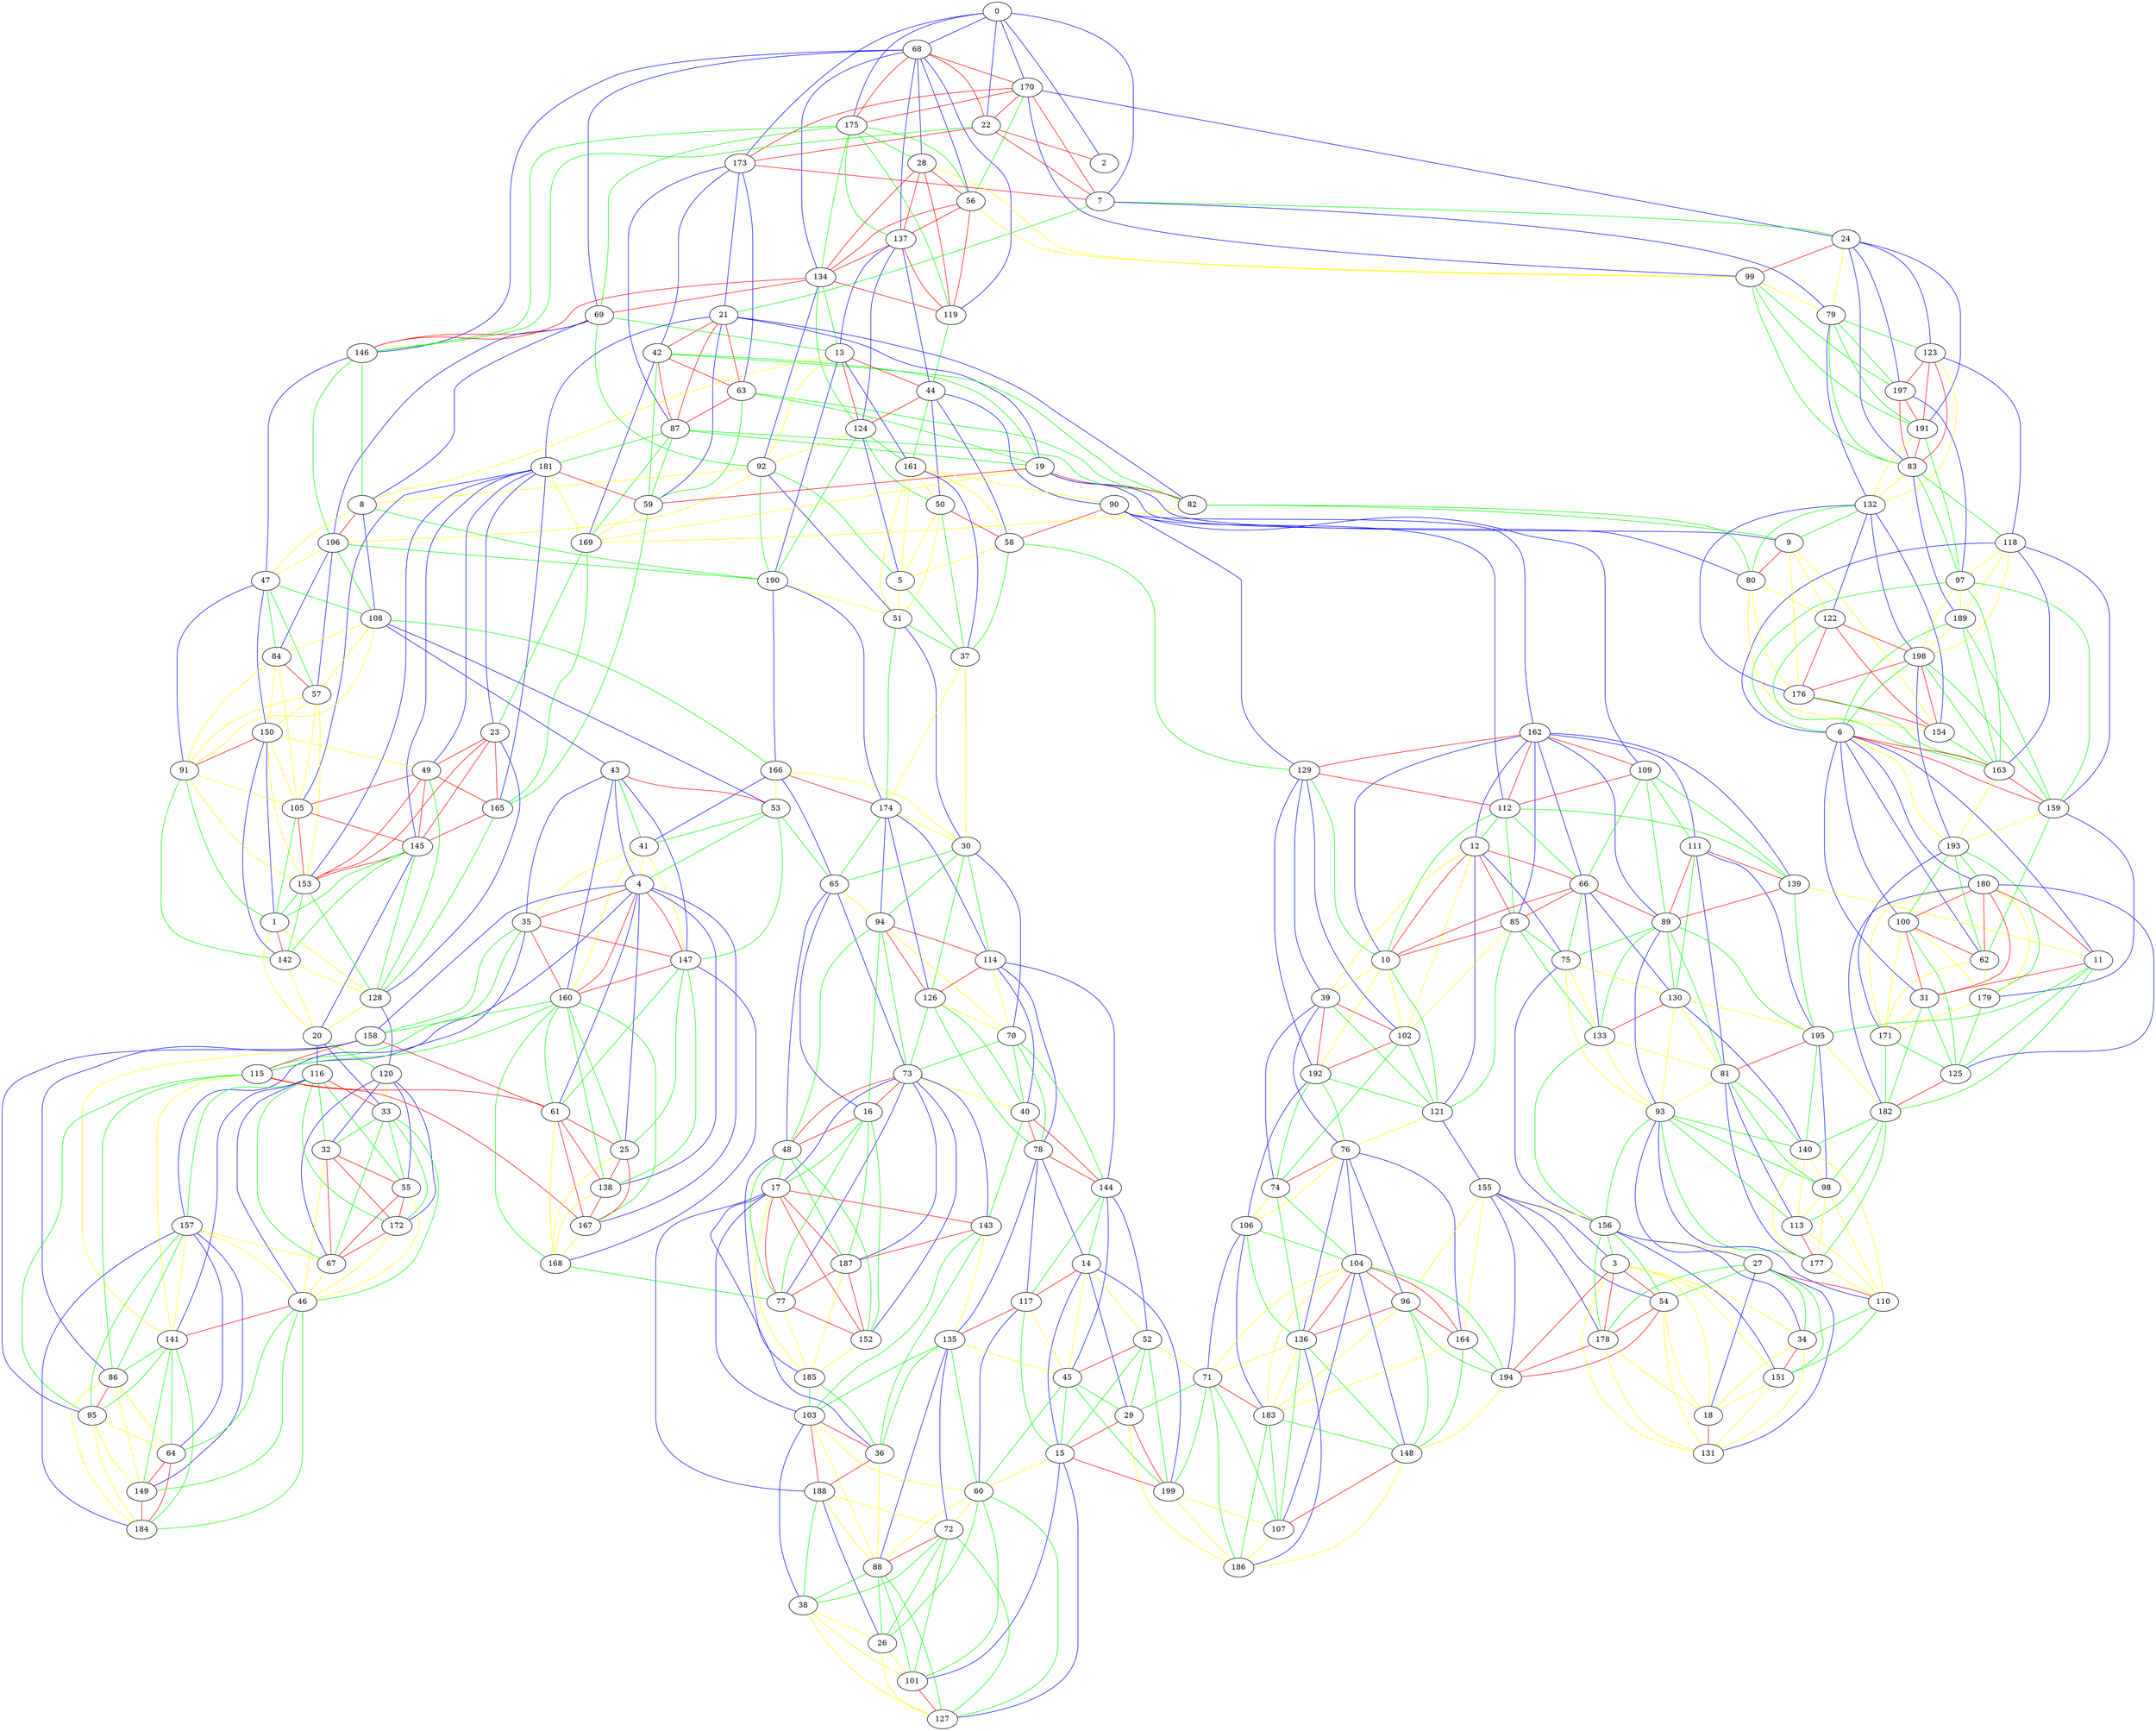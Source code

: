 digraph G200 {
"0" -> "68" [ color="blue", dir=none ]
"0" -> "2" [ color="blue", dir=none ]
"0" -> "170" [ color="blue", dir=none ]
"0" -> "22" [ color="blue", dir=none ]
"0" -> "175" [ color="blue", dir=none ]
"0" -> "173" [ color="blue", dir=none ]
"0" -> "7" [ color="blue", dir=none ]
"68" -> "22" [ color="red", dir=none ]
"68" -> "28" [ color="blue", dir=none ]
"68" -> "56" [ color="blue", dir=none ]
"68" -> "175" [ color="red", dir=none ]
"68" -> "137" [ color="blue", dir=none ]
"68" -> "134" [ color="blue", dir=none ]
"68" -> "170" [ color="red", dir=none ]
"68" -> "119" [ color="blue", dir=none ]
"68" -> "69" [ color="blue", dir=none ]
"68" -> "146" [ color="blue", dir=none ]
"170" -> "7" [ color="red", dir=none ]
"170" -> "22" [ color="red", dir=none ]
"170" -> "24" [ color="blue", dir=none ]
"170" -> "56" [ color="green", dir=none ]
"170" -> "99" [ color="blue", dir=none ]
"170" -> "175" [ color="red", dir=none ]
"170" -> "173" [ color="red", dir=none ]
"22" -> "2" [ color="red", dir=none ]
"22" -> "7" [ color="red", dir=none ]
"22" -> "173" [ color="red", dir=none ]
"22" -> "146" [ color="green", dir=none ]
"175" -> "28" [ color="green", dir=none ]
"175" -> "56" [ color="green", dir=none ]
"175" -> "69" [ color="green", dir=none ]
"175" -> "119" [ color="green", dir=none ]
"175" -> "134" [ color="green", dir=none ]
"175" -> "137" [ color="green", dir=none ]
"175" -> "146" [ color="green", dir=none ]
"173" -> "7" [ color="red", dir=none ]
"173" -> "21" [ color="blue", dir=none ]
"173" -> "42" [ color="blue", dir=none ]
"173" -> "63" [ color="blue", dir=none ]
"173" -> "87" [ color="blue", dir=none ]
"7" -> "24" [ color="green", dir=none ]
"7" -> "21" [ color="green", dir=none ]
"7" -> "79" [ color="blue", dir=none ]
"28" -> "119" [ color="red", dir=none ]
"28" -> "56" [ color="red", dir=none ]
"28" -> "99" [ color="yellow", dir=none ]
"28" -> "137" [ color="red", dir=none ]
"28" -> "134" [ color="red", dir=none ]
"56" -> "137" [ color="red", dir=none ]
"56" -> "119" [ color="red", dir=none ]
"56" -> "134" [ color="red", dir=none ]
"56" -> "99" [ color="yellow", dir=none ]
"137" -> "13" [ color="blue", dir=none ]
"137" -> "44" [ color="blue", dir=none ]
"137" -> "119" [ color="red", dir=none ]
"137" -> "124" [ color="blue", dir=none ]
"137" -> "134" [ color="red", dir=none ]
"134" -> "13" [ color="green", dir=none ]
"134" -> "69" [ color="red", dir=none ]
"134" -> "92" [ color="blue", dir=none ]
"134" -> "119" [ color="red", dir=none ]
"134" -> "124" [ color="green", dir=none ]
"134" -> "146" [ color="red", dir=none ]
"119" -> "44" [ color="green", dir=none ]
"69" -> "8" [ color="blue", dir=none ]
"69" -> "13" [ color="green", dir=none ]
"69" -> "196" [ color="blue", dir=none ]
"69" -> "146" [ color="red", dir=none ]
"69" -> "92" [ color="green", dir=none ]
"146" -> "8" [ color="green", dir=none ]
"146" -> "47" [ color="blue", dir=none ]
"146" -> "196" [ color="green", dir=none ]
"24" -> "99" [ color="red", dir=none ]
"24" -> "123" [ color="blue", dir=none ]
"24" -> "197" [ color="blue", dir=none ]
"24" -> "191" [ color="blue", dir=none ]
"24" -> "79" [ color="yellow", dir=none ]
"24" -> "83" [ color="blue", dir=none ]
"99" -> "79" [ color="yellow", dir=none ]
"99" -> "83" [ color="green", dir=none ]
"99" -> "197" [ color="green", dir=none ]
"99" -> "191" [ color="green", dir=none ]
"21" -> "19" [ color="blue", dir=none ]
"21" -> "181" [ color="blue", dir=none ]
"21" -> "59" [ color="blue", dir=none ]
"21" -> "87" [ color="red", dir=none ]
"21" -> "42" [ color="red", dir=none ]
"21" -> "63" [ color="red", dir=none ]
"21" -> "82" [ color="blue", dir=none ]
"42" -> "19" [ color="green", dir=none ]
"42" -> "87" [ color="red", dir=none ]
"42" -> "63" [ color="red", dir=none ]
"42" -> "169" [ color="blue", dir=none ]
"42" -> "59" [ color="green", dir=none ]
"42" -> "82" [ color="green", dir=none ]
"63" -> "19" [ color="green", dir=none ]
"63" -> "59" [ color="green", dir=none ]
"63" -> "82" [ color="green", dir=none ]
"63" -> "87" [ color="red", dir=none ]
"87" -> "19" [ color="green", dir=none ]
"87" -> "59" [ color="green", dir=none ]
"87" -> "82" [ color="green", dir=none ]
"87" -> "169" [ color="green", dir=none ]
"87" -> "181" [ color="green", dir=none ]
"79" -> "191" [ color="green", dir=none ]
"79" -> "197" [ color="green", dir=none ]
"79" -> "123" [ color="green", dir=none ]
"79" -> "83" [ color="green", dir=none ]
"79" -> "132" [ color="blue", dir=none ]
"13" -> "8" [ color="yellow", dir=none ]
"13" -> "161" [ color="blue", dir=none ]
"13" -> "92" [ color="yellow", dir=none ]
"13" -> "44" [ color="red", dir=none ]
"13" -> "124" [ color="red", dir=none ]
"13" -> "190" [ color="blue", dir=none ]
"44" -> "50" [ color="blue", dir=none ]
"44" -> "90" [ color="blue", dir=none ]
"44" -> "161" [ color="green", dir=none ]
"44" -> "124" [ color="red", dir=none ]
"44" -> "58" [ color="blue", dir=none ]
"124" -> "5" [ color="blue", dir=none ]
"124" -> "50" [ color="green", dir=none ]
"124" -> "92" [ color="yellow", dir=none ]
"124" -> "161" [ color="green", dir=none ]
"124" -> "190" [ color="green", dir=none ]
"92" -> "5" [ color="green", dir=none ]
"92" -> "8" [ color="yellow", dir=none ]
"92" -> "51" [ color="blue", dir=none ]
"92" -> "196" [ color="yellow", dir=none ]
"92" -> "190" [ color="green", dir=none ]
"8" -> "47" [ color="yellow", dir=none ]
"8" -> "190" [ color="green", dir=none ]
"8" -> "196" [ color="red", dir=none ]
"8" -> "108" [ color="blue", dir=none ]
"196" -> "47" [ color="yellow", dir=none ]
"196" -> "84" [ color="blue", dir=none ]
"196" -> "108" [ color="green", dir=none ]
"196" -> "190" [ color="green", dir=none ]
"196" -> "57" [ color="blue", dir=none ]
"47" -> "150" [ color="blue", dir=none ]
"47" -> "108" [ color="green", dir=none ]
"47" -> "91" [ color="blue", dir=none ]
"47" -> "57" [ color="green", dir=none ]
"47" -> "84" [ color="green", dir=none ]
"123" -> "83" [ color="red", dir=none ]
"123" -> "197" [ color="red", dir=none ]
"123" -> "191" [ color="red", dir=none ]
"123" -> "132" [ color="yellow", dir=none ]
"123" -> "118" [ color="blue", dir=none ]
"197" -> "83" [ color="red", dir=none ]
"197" -> "191" [ color="red", dir=none ]
"197" -> "97" [ color="blue", dir=none ]
"191" -> "83" [ color="red", dir=none ]
"191" -> "132" [ color="yellow", dir=none ]
"191" -> "97" [ color="green", dir=none ]
"83" -> "97" [ color="green", dir=none ]
"83" -> "118" [ color="green", dir=none ]
"83" -> "132" [ color="yellow", dir=none ]
"83" -> "189" [ color="blue", dir=none ]
"19" -> "9" [ color="blue", dir=none ]
"19" -> "82" [ color="red", dir=none ]
"19" -> "169" [ color="yellow", dir=none ]
"19" -> "59" [ color="red", dir=none ]
"19" -> "80" [ color="blue", dir=none ]
"181" -> "23" [ color="blue", dir=none ]
"181" -> "49" [ color="blue", dir=none ]
"181" -> "59" [ color="red", dir=none ]
"181" -> "105" [ color="blue", dir=none ]
"181" -> "165" [ color="blue", dir=none ]
"181" -> "169" [ color="yellow", dir=none ]
"181" -> "145" [ color="blue", dir=none ]
"181" -> "153" [ color="blue", dir=none ]
"59" -> "165" [ color="green", dir=none ]
"59" -> "169" [ color="yellow", dir=none ]
"82" -> "9" [ color="green", dir=none ]
"82" -> "80" [ color="green", dir=none ]
"82" -> "169" [ color="yellow", dir=none ]
"169" -> "23" [ color="green", dir=none ]
"169" -> "165" [ color="green", dir=none ]
"132" -> "9" [ color="green", dir=none ]
"132" -> "80" [ color="green", dir=none ]
"132" -> "122" [ color="blue", dir=none ]
"132" -> "198" [ color="blue", dir=none ]
"132" -> "176" [ color="blue", dir=none ]
"132" -> "154" [ color="blue", dir=none ]
"161" -> "5" [ color="yellow", dir=none ]
"161" -> "37" [ color="blue", dir=none ]
"161" -> "50" [ color="yellow", dir=none ]
"161" -> "51" [ color="yellow", dir=none ]
"161" -> "58" [ color="yellow", dir=none ]
"161" -> "90" [ color="yellow", dir=none ]
"190" -> "51" [ color="yellow", dir=none ]
"190" -> "166" [ color="blue", dir=none ]
"190" -> "174" [ color="blue", dir=none ]
"50" -> "5" [ color="yellow", dir=none ]
"50" -> "37" [ color="green", dir=none ]
"50" -> "51" [ color="yellow", dir=none ]
"50" -> "58" [ color="red", dir=none ]
"90" -> "58" [ color="red", dir=none ]
"90" -> "162" [ color="blue", dir=none ]
"90" -> "129" [ color="blue", dir=none ]
"90" -> "109" [ color="blue", dir=none ]
"90" -> "112" [ color="blue", dir=none ]
"58" -> "5" [ color="yellow", dir=none ]
"58" -> "37" [ color="green", dir=none ]
"58" -> "129" [ color="green", dir=none ]
"5" -> "37" [ color="green", dir=none ]
"5" -> "51" [ color="yellow", dir=none ]
"51" -> "30" [ color="blue", dir=none ]
"51" -> "37" [ color="green", dir=none ]
"51" -> "174" [ color="green", dir=none ]
"108" -> "43" [ color="blue", dir=none ]
"108" -> "53" [ color="blue", dir=none ]
"108" -> "84" [ color="yellow", dir=none ]
"108" -> "91" [ color="yellow", dir=none ]
"108" -> "57" [ color="yellow", dir=none ]
"108" -> "166" [ color="green", dir=none ]
"84" -> "57" [ color="red", dir=none ]
"84" -> "150" [ color="yellow", dir=none ]
"84" -> "91" [ color="yellow", dir=none ]
"84" -> "105" [ color="yellow", dir=none ]
"57" -> "105" [ color="yellow", dir=none ]
"57" -> "153" [ color="yellow", dir=none ]
"57" -> "91" [ color="yellow", dir=none ]
"57" -> "150" [ color="yellow", dir=none ]
"150" -> "1" [ color="blue", dir=none ]
"150" -> "49" [ color="yellow", dir=none ]
"150" -> "91" [ color="red", dir=none ]
"150" -> "105" [ color="yellow", dir=none ]
"150" -> "142" [ color="blue", dir=none ]
"150" -> "153" [ color="yellow", dir=none ]
"91" -> "1" [ color="green", dir=none ]
"91" -> "153" [ color="yellow", dir=none ]
"91" -> "142" [ color="green", dir=none ]
"91" -> "105" [ color="yellow", dir=none ]
"118" -> "6" [ color="blue", dir=none ]
"118" -> "97" [ color="yellow", dir=none ]
"118" -> "189" [ color="yellow", dir=none ]
"118" -> "198" [ color="yellow", dir=none ]
"118" -> "163" [ color="blue", dir=none ]
"118" -> "159" [ color="blue", dir=none ]
"97" -> "6" [ color="green", dir=none ]
"97" -> "198" [ color="yellow", dir=none ]
"97" -> "159" [ color="green", dir=none ]
"97" -> "189" [ color="yellow", dir=none ]
"97" -> "163" [ color="green", dir=none ]
"189" -> "6" [ color="green", dir=none ]
"189" -> "159" [ color="green", dir=none ]
"189" -> "163" [ color="green", dir=none ]
"189" -> "198" [ color="yellow", dir=none ]
"9" -> "80" [ color="red", dir=none ]
"9" -> "122" [ color="yellow", dir=none ]
"9" -> "176" [ color="yellow", dir=none ]
"9" -> "154" [ color="yellow", dir=none ]
"80" -> "154" [ color="yellow", dir=none ]
"80" -> "122" [ color="yellow", dir=none ]
"80" -> "176" [ color="yellow", dir=none ]
"23" -> "49" [ color="red", dir=none ]
"23" -> "128" [ color="blue", dir=none ]
"23" -> "165" [ color="red", dir=none ]
"23" -> "153" [ color="red", dir=none ]
"23" -> "145" [ color="red", dir=none ]
"49" -> "145" [ color="red", dir=none ]
"49" -> "128" [ color="green", dir=none ]
"49" -> "165" [ color="red", dir=none ]
"49" -> "105" [ color="red", dir=none ]
"49" -> "153" [ color="red", dir=none ]
"105" -> "1" [ color="green", dir=none ]
"105" -> "145" [ color="red", dir=none ]
"105" -> "153" [ color="red", dir=none ]
"165" -> "145" [ color="red", dir=none ]
"165" -> "128" [ color="green", dir=none ]
"145" -> "1" [ color="green", dir=none ]
"145" -> "20" [ color="blue", dir=none ]
"145" -> "128" [ color="green", dir=none ]
"145" -> "142" [ color="green", dir=none ]
"145" -> "153" [ color="red", dir=none ]
"153" -> "1" [ color="green", dir=none ]
"153" -> "128" [ color="green", dir=none ]
"153" -> "142" [ color="green", dir=none ]
"122" -> "198" [ color="red", dir=none ]
"122" -> "154" [ color="red", dir=none ]
"122" -> "163" [ color="green", dir=none ]
"122" -> "176" [ color="red", dir=none ]
"198" -> "154" [ color="red", dir=none ]
"198" -> "159" [ color="green", dir=none ]
"198" -> "163" [ color="green", dir=none ]
"198" -> "176" [ color="red", dir=none ]
"198" -> "193" [ color="blue", dir=none ]
"198" -> "6" [ color="green", dir=none ]
"176" -> "154" [ color="red", dir=none ]
"176" -> "163" [ color="green", dir=none ]
"154" -> "163" [ color="green", dir=none ]
"37" -> "30" [ color="yellow", dir=none ]
"37" -> "174" [ color="yellow", dir=none ]
"166" -> "41" [ color="blue", dir=none ]
"166" -> "53" [ color="yellow", dir=none ]
"166" -> "65" [ color="blue", dir=none ]
"166" -> "30" [ color="yellow", dir=none ]
"166" -> "174" [ color="red", dir=none ]
"174" -> "30" [ color="yellow", dir=none ]
"174" -> "65" [ color="green", dir=none ]
"174" -> "94" [ color="blue", dir=none ]
"174" -> "114" [ color="blue", dir=none ]
"174" -> "126" [ color="blue", dir=none ]
"162" -> "12" [ color="blue", dir=none ]
"162" -> "66" [ color="blue", dir=none ]
"162" -> "85" [ color="blue", dir=none ]
"162" -> "109" [ color="red", dir=none ]
"162" -> "111" [ color="blue", dir=none ]
"162" -> "112" [ color="red", dir=none ]
"162" -> "129" [ color="red", dir=none ]
"162" -> "139" [ color="blue", dir=none ]
"162" -> "10" [ color="blue", dir=none ]
"162" -> "89" [ color="blue", dir=none ]
"129" -> "39" [ color="blue", dir=none ]
"129" -> "102" [ color="blue", dir=none ]
"129" -> "112" [ color="red", dir=none ]
"129" -> "192" [ color="blue", dir=none ]
"129" -> "10" [ color="green", dir=none ]
"109" -> "66" [ color="green", dir=none ]
"109" -> "111" [ color="green", dir=none ]
"109" -> "89" [ color="green", dir=none ]
"109" -> "112" [ color="red", dir=none ]
"109" -> "139" [ color="green", dir=none ]
"112" -> "10" [ color="green", dir=none ]
"112" -> "66" [ color="green", dir=none ]
"112" -> "85" [ color="green", dir=none ]
"112" -> "12" [ color="green", dir=none ]
"112" -> "139" [ color="green", dir=none ]
"30" -> "70" [ color="blue", dir=none ]
"30" -> "94" [ color="green", dir=none ]
"30" -> "114" [ color="green", dir=none ]
"30" -> "65" [ color="green", dir=none ]
"30" -> "126" [ color="green", dir=none ]
"43" -> "4" [ color="blue", dir=none ]
"43" -> "35" [ color="blue", dir=none ]
"43" -> "41" [ color="green", dir=none ]
"43" -> "147" [ color="blue", dir=none ]
"43" -> "53" [ color="red", dir=none ]
"43" -> "160" [ color="blue", dir=none ]
"53" -> "41" [ color="green", dir=none ]
"53" -> "147" [ color="green", dir=none ]
"53" -> "65" [ color="green", dir=none ]
"53" -> "4" [ color="green", dir=none ]
"1" -> "20" [ color="yellow", dir=none ]
"1" -> "142" [ color="red", dir=none ]
"1" -> "128" [ color="yellow", dir=none ]
"142" -> "20" [ color="yellow", dir=none ]
"142" -> "128" [ color="yellow", dir=none ]
"6" -> "180" [ color="blue", dir=none ]
"6" -> "163" [ color="red", dir=none ]
"6" -> "159" [ color="red", dir=none ]
"6" -> "100" [ color="blue", dir=none ]
"6" -> "11" [ color="blue", dir=none ]
"6" -> "31" [ color="blue", dir=none ]
"6" -> "62" [ color="blue", dir=none ]
"6" -> "193" [ color="yellow", dir=none ]
"163" -> "159" [ color="red", dir=none ]
"163" -> "193" [ color="yellow", dir=none ]
"159" -> "62" [ color="green", dir=none ]
"159" -> "193" [ color="yellow", dir=none ]
"159" -> "179" [ color="blue", dir=none ]
"128" -> "20" [ color="yellow", dir=none ]
"128" -> "120" [ color="blue", dir=none ]
"20" -> "116" [ color="blue", dir=none ]
"20" -> "120" [ color="green", dir=none ]
"20" -> "33" [ color="blue", dir=none ]
"193" -> "62" [ color="green", dir=none ]
"193" -> "100" [ color="green", dir=none ]
"193" -> "171" [ color="blue", dir=none ]
"193" -> "179" [ color="green", dir=none ]
"193" -> "180" [ color="green", dir=none ]
"41" -> "147" [ color="yellow", dir=none ]
"41" -> "35" [ color="yellow", dir=none ]
"41" -> "160" [ color="yellow", dir=none ]
"41" -> "4" [ color="yellow", dir=none ]
"65" -> "73" [ color="blue", dir=none ]
"65" -> "94" [ color="yellow", dir=none ]
"65" -> "16" [ color="blue", dir=none ]
"65" -> "48" [ color="blue", dir=none ]
"94" -> "16" [ color="green", dir=none ]
"94" -> "48" [ color="green", dir=none ]
"94" -> "70" [ color="yellow", dir=none ]
"94" -> "73" [ color="green", dir=none ]
"94" -> "126" [ color="red", dir=none ]
"94" -> "114" [ color="red", dir=none ]
"114" -> "40" [ color="blue", dir=none ]
"114" -> "70" [ color="yellow", dir=none ]
"114" -> "78" [ color="blue", dir=none ]
"114" -> "126" [ color="red", dir=none ]
"114" -> "144" [ color="blue", dir=none ]
"126" -> "40" [ color="green", dir=none ]
"126" -> "70" [ color="yellow", dir=none ]
"126" -> "73" [ color="green", dir=none ]
"126" -> "78" [ color="green", dir=none ]
"12" -> "10" [ color="red", dir=none ]
"12" -> "102" [ color="yellow", dir=none ]
"12" -> "85" [ color="red", dir=none ]
"12" -> "66" [ color="red", dir=none ]
"12" -> "121" [ color="blue", dir=none ]
"12" -> "75" [ color="blue", dir=none ]
"12" -> "39" [ color="yellow", dir=none ]
"66" -> "10" [ color="red", dir=none ]
"66" -> "75" [ color="green", dir=none ]
"66" -> "89" [ color="red", dir=none ]
"66" -> "85" [ color="red", dir=none ]
"66" -> "130" [ color="blue", dir=none ]
"66" -> "133" [ color="blue", dir=none ]
"85" -> "10" [ color="red", dir=none ]
"85" -> "75" [ color="green", dir=none ]
"85" -> "102" [ color="yellow", dir=none ]
"85" -> "121" [ color="green", dir=none ]
"85" -> "133" [ color="green", dir=none ]
"111" -> "89" [ color="red", dir=none ]
"111" -> "139" [ color="red", dir=none ]
"111" -> "195" [ color="blue", dir=none ]
"111" -> "81" [ color="blue", dir=none ]
"111" -> "130" [ color="green", dir=none ]
"139" -> "11" [ color="yellow", dir=none ]
"139" -> "195" [ color="green", dir=none ]
"139" -> "89" [ color="red", dir=none ]
"10" -> "39" [ color="yellow", dir=none ]
"10" -> "121" [ color="green", dir=none ]
"10" -> "102" [ color="yellow", dir=none ]
"10" -> "192" [ color="yellow", dir=none ]
"89" -> "75" [ color="green", dir=none ]
"89" -> "81" [ color="green", dir=none ]
"89" -> "133" [ color="green", dir=none ]
"89" -> "130" [ color="green", dir=none ]
"89" -> "195" [ color="green", dir=none ]
"89" -> "93" [ color="blue", dir=none ]
"39" -> "121" [ color="green", dir=none ]
"39" -> "76" [ color="blue", dir=none ]
"39" -> "192" [ color="red", dir=none ]
"39" -> "102" [ color="red", dir=none ]
"39" -> "74" [ color="blue", dir=none ]
"102" -> "74" [ color="green", dir=none ]
"102" -> "121" [ color="green", dir=none ]
"102" -> "192" [ color="red", dir=none ]
"192" -> "74" [ color="green", dir=none ]
"192" -> "76" [ color="green", dir=none ]
"192" -> "106" [ color="blue", dir=none ]
"192" -> "121" [ color="green", dir=none ]
"70" -> "40" [ color="green", dir=none ]
"70" -> "144" [ color="green", dir=none ]
"70" -> "78" [ color="green", dir=none ]
"70" -> "73" [ color="green", dir=none ]
"4" -> "158" [ color="blue", dir=none ]
"4" -> "115" [ color="blue", dir=none ]
"4" -> "35" [ color="red", dir=none ]
"4" -> "61" [ color="blue", dir=none ]
"4" -> "147" [ color="red", dir=none ]
"4" -> "160" [ color="red", dir=none ]
"4" -> "25" [ color="blue", dir=none ]
"4" -> "138" [ color="blue", dir=none ]
"4" -> "167" [ color="blue", dir=none ]
"35" -> "157" [ color="blue", dir=none ]
"35" -> "115" [ color="green", dir=none ]
"35" -> "160" [ color="red", dir=none ]
"35" -> "147" [ color="red", dir=none ]
"35" -> "158" [ color="green", dir=none ]
"147" -> "25" [ color="green", dir=none ]
"147" -> "138" [ color="green", dir=none ]
"147" -> "61" [ color="green", dir=none ]
"147" -> "160" [ color="red", dir=none ]
"147" -> "168" [ color="blue", dir=none ]
"160" -> "25" [ color="green", dir=none ]
"160" -> "61" [ color="green", dir=none ]
"160" -> "115" [ color="green", dir=none ]
"160" -> "138" [ color="green", dir=none ]
"160" -> "158" [ color="green", dir=none ]
"160" -> "167" [ color="green", dir=none ]
"160" -> "168" [ color="green", dir=none ]
"180" -> "11" [ color="red", dir=none ]
"180" -> "31" [ color="red", dir=none ]
"180" -> "62" [ color="red", dir=none ]
"180" -> "100" [ color="red", dir=none ]
"180" -> "125" [ color="blue", dir=none ]
"180" -> "171" [ color="yellow", dir=none ]
"180" -> "179" [ color="yellow", dir=none ]
"180" -> "182" [ color="blue", dir=none ]
"100" -> "31" [ color="red", dir=none ]
"100" -> "62" [ color="red", dir=none ]
"100" -> "171" [ color="yellow", dir=none ]
"100" -> "179" [ color="yellow", dir=none ]
"100" -> "125" [ color="green", dir=none ]
"11" -> "182" [ color="green", dir=none ]
"11" -> "125" [ color="green", dir=none ]
"11" -> "31" [ color="red", dir=none ]
"11" -> "195" [ color="green", dir=none ]
"31" -> "125" [ color="green", dir=none ]
"31" -> "182" [ color="green", dir=none ]
"31" -> "171" [ color="yellow", dir=none ]
"62" -> "179" [ color="yellow", dir=none ]
"62" -> "171" [ color="yellow", dir=none ]
"179" -> "125" [ color="green", dir=none ]
"179" -> "171" [ color="yellow", dir=none ]
"120" -> "32" [ color="blue", dir=none ]
"120" -> "33" [ color="yellow", dir=none ]
"120" -> "55" [ color="blue", dir=none ]
"120" -> "172" [ color="blue", dir=none ]
"120" -> "67" [ color="blue", dir=none ]
"116" -> "32" [ color="green", dir=none ]
"116" -> "33" [ color="red", dir=none ]
"116" -> "46" [ color="blue", dir=none ]
"116" -> "55" [ color="green", dir=none ]
"116" -> "67" [ color="green", dir=none ]
"116" -> "157" [ color="green", dir=none ]
"116" -> "141" [ color="blue", dir=none ]
"116" -> "172" [ color="green", dir=none ]
"33" -> "32" [ color="green", dir=none ]
"33" -> "67" [ color="green", dir=none ]
"33" -> "46" [ color="green", dir=none ]
"33" -> "55" [ color="green", dir=none ]
"33" -> "172" [ color="green", dir=none ]
"171" -> "125" [ color="green", dir=none ]
"171" -> "182" [ color="green", dir=none ]
"73" -> "16" [ color="red", dir=none ]
"73" -> "17" [ color="blue", dir=none ]
"73" -> "40" [ color="yellow", dir=none ]
"73" -> "48" [ color="red", dir=none ]
"73" -> "143" [ color="blue", dir=none ]
"73" -> "187" [ color="blue", dir=none ]
"73" -> "77" [ color="blue", dir=none ]
"73" -> "152" [ color="blue", dir=none ]
"16" -> "187" [ color="green", dir=none ]
"16" -> "17" [ color="green", dir=none ]
"16" -> "48" [ color="red", dir=none ]
"16" -> "77" [ color="green", dir=none ]
"16" -> "152" [ color="green", dir=none ]
"48" -> "17" [ color="green", dir=none ]
"48" -> "152" [ color="green", dir=none ]
"48" -> "187" [ color="green", dir=none ]
"48" -> "77" [ color="green", dir=none ]
"48" -> "185" [ color="blue", dir=none ]
"40" -> "144" [ color="red", dir=none ]
"40" -> "143" [ color="green", dir=none ]
"40" -> "78" [ color="red", dir=none ]
"78" -> "14" [ color="blue", dir=none ]
"78" -> "117" [ color="blue", dir=none ]
"78" -> "144" [ color="red", dir=none ]
"78" -> "135" [ color="blue", dir=none ]
"144" -> "14" [ color="green", dir=none ]
"144" -> "52" [ color="blue", dir=none ]
"144" -> "117" [ color="green", dir=none ]
"144" -> "45" [ color="blue", dir=none ]
"121" -> "76" [ color="yellow", dir=none ]
"121" -> "155" [ color="blue", dir=none ]
"75" -> "130" [ color="yellow", dir=none ]
"75" -> "133" [ color="yellow", dir=none ]
"75" -> "93" [ color="yellow", dir=none ]
"75" -> "156" [ color="blue", dir=none ]
"130" -> "81" [ color="yellow", dir=none ]
"130" -> "93" [ color="yellow", dir=none ]
"130" -> "133" [ color="red", dir=none ]
"130" -> "140" [ color="blue", dir=none ]
"130" -> "195" [ color="yellow", dir=none ]
"133" -> "81" [ color="yellow", dir=none ]
"133" -> "93" [ color="yellow", dir=none ]
"133" -> "156" [ color="green", dir=none ]
"195" -> "81" [ color="red", dir=none ]
"195" -> "98" [ color="blue", dir=none ]
"195" -> "140" [ color="green", dir=none ]
"195" -> "182" [ color="yellow", dir=none ]
"81" -> "98" [ color="green", dir=none ]
"81" -> "140" [ color="green", dir=none ]
"81" -> "93" [ color="yellow", dir=none ]
"81" -> "113" [ color="blue", dir=none ]
"81" -> "177" [ color="blue", dir=none ]
"93" -> "27" [ color="blue", dir=none ]
"93" -> "140" [ color="green", dir=none ]
"93" -> "110" [ color="blue", dir=none ]
"93" -> "98" [ color="green", dir=none ]
"93" -> "113" [ color="green", dir=none ]
"93" -> "156" [ color="green", dir=none ]
"93" -> "177" [ color="green", dir=none ]
"76" -> "74" [ color="red", dir=none ]
"76" -> "106" [ color="yellow", dir=none ]
"76" -> "104" [ color="blue", dir=none ]
"76" -> "96" [ color="blue", dir=none ]
"76" -> "136" [ color="blue", dir=none ]
"76" -> "164" [ color="blue", dir=none ]
"74" -> "104" [ color="green", dir=none ]
"74" -> "106" [ color="yellow", dir=none ]
"74" -> "136" [ color="green", dir=none ]
"106" -> "71" [ color="blue", dir=none ]
"106" -> "104" [ color="green", dir=none ]
"106" -> "136" [ color="green", dir=none ]
"106" -> "183" [ color="blue", dir=none ]
"158" -> "61" [ color="red", dir=none ]
"158" -> "86" [ color="blue", dir=none ]
"158" -> "95" [ color="blue", dir=none ]
"158" -> "115" [ color="red", dir=none ]
"158" -> "141" [ color="yellow", dir=none ]
"115" -> "61" [ color="red", dir=none ]
"115" -> "86" [ color="green", dir=none ]
"115" -> "141" [ color="yellow", dir=none ]
"115" -> "95" [ color="green", dir=none ]
"115" -> "167" [ color="red", dir=none ]
"61" -> "25" [ color="red", dir=none ]
"61" -> "138" [ color="red", dir=none ]
"61" -> "167" [ color="red", dir=none ]
"61" -> "168" [ color="yellow", dir=none ]
"25" -> "138" [ color="red", dir=none ]
"25" -> "168" [ color="yellow", dir=none ]
"25" -> "167" [ color="red", dir=none ]
"138" -> "168" [ color="yellow", dir=none ]
"138" -> "167" [ color="red", dir=none ]
"167" -> "168" [ color="yellow", dir=none ]
"157" -> "46" [ color="yellow", dir=none ]
"157" -> "64" [ color="blue", dir=none ]
"157" -> "67" [ color="yellow", dir=none ]
"157" -> "86" [ color="green", dir=none ]
"157" -> "95" [ color="green", dir=none ]
"157" -> "141" [ color="yellow", dir=none ]
"157" -> "149" [ color="blue", dir=none ]
"157" -> "184" [ color="blue", dir=none ]
"168" -> "77" [ color="green", dir=none ]
"125" -> "182" [ color="red", dir=none ]
"182" -> "98" [ color="green", dir=none ]
"182" -> "113" [ color="green", dir=none ]
"182" -> "177" [ color="green", dir=none ]
"182" -> "140" [ color="green", dir=none ]
"32" -> "67" [ color="red", dir=none ]
"32" -> "55" [ color="red", dir=none ]
"32" -> "172" [ color="red", dir=none ]
"32" -> "46" [ color="yellow", dir=none ]
"55" -> "46" [ color="yellow", dir=none ]
"55" -> "172" [ color="red", dir=none ]
"55" -> "67" [ color="red", dir=none ]
"172" -> "67" [ color="red", dir=none ]
"172" -> "46" [ color="yellow", dir=none ]
"67" -> "46" [ color="yellow", dir=none ]
"46" -> "149" [ color="green", dir=none ]
"46" -> "141" [ color="red", dir=none ]
"46" -> "64" [ color="green", dir=none ]
"46" -> "184" [ color="green", dir=none ]
"141" -> "64" [ color="green", dir=none ]
"141" -> "86" [ color="green", dir=none ]
"141" -> "95" [ color="green", dir=none ]
"141" -> "149" [ color="green", dir=none ]
"141" -> "184" [ color="green", dir=none ]
"17" -> "103" [ color="blue", dir=none ]
"17" -> "36" [ color="blue", dir=none ]
"17" -> "187" [ color="red", dir=none ]
"17" -> "143" [ color="red", dir=none ]
"17" -> "77" [ color="red", dir=none ]
"17" -> "152" [ color="red", dir=none ]
"17" -> "185" [ color="yellow", dir=none ]
"17" -> "188" [ color="blue", dir=none ]
"143" -> "36" [ color="green", dir=none ]
"143" -> "103" [ color="green", dir=none ]
"143" -> "135" [ color="yellow", dir=none ]
"143" -> "187" [ color="red", dir=none ]
"187" -> "77" [ color="red", dir=none ]
"187" -> "152" [ color="red", dir=none ]
"187" -> "185" [ color="yellow", dir=none ]
"77" -> "152" [ color="red", dir=none ]
"77" -> "185" [ color="yellow", dir=none ]
"152" -> "185" [ color="yellow", dir=none ]
"185" -> "36" [ color="green", dir=none ]
"185" -> "103" [ color="green", dir=none ]
"14" -> "117" [ color="red", dir=none ]
"14" -> "29" [ color="blue", dir=none ]
"14" -> "45" [ color="yellow", dir=none ]
"14" -> "15" [ color="blue", dir=none ]
"14" -> "52" [ color="yellow", dir=none ]
"14" -> "199" [ color="blue", dir=none ]
"117" -> "15" [ color="green", dir=none ]
"117" -> "45" [ color="yellow", dir=none ]
"117" -> "60" [ color="blue", dir=none ]
"117" -> "135" [ color="red", dir=none ]
"135" -> "36" [ color="green", dir=none ]
"135" -> "45" [ color="yellow", dir=none ]
"135" -> "60" [ color="green", dir=none ]
"135" -> "72" [ color="blue", dir=none ]
"135" -> "88" [ color="blue", dir=none ]
"135" -> "103" [ color="green", dir=none ]
"52" -> "15" [ color="green", dir=none ]
"52" -> "29" [ color="green", dir=none ]
"52" -> "45" [ color="red", dir=none ]
"52" -> "71" [ color="yellow", dir=none ]
"52" -> "199" [ color="green", dir=none ]
"45" -> "15" [ color="green", dir=none ]
"45" -> "29" [ color="green", dir=none ]
"45" -> "60" [ color="green", dir=none ]
"45" -> "199" [ color="green", dir=none ]
"155" -> "3" [ color="blue", dir=none ]
"155" -> "54" [ color="blue", dir=none ]
"155" -> "178" [ color="blue", dir=none ]
"155" -> "194" [ color="blue", dir=none ]
"155" -> "156" [ color="yellow", dir=none ]
"155" -> "96" [ color="yellow", dir=none ]
"155" -> "164" [ color="yellow", dir=none ]
"156" -> "3" [ color="green", dir=none ]
"156" -> "27" [ color="yellow", dir=none ]
"156" -> "34" [ color="blue", dir=none ]
"156" -> "54" [ color="green", dir=none ]
"156" -> "151" [ color="blue", dir=none ]
"156" -> "178" [ color="green", dir=none ]
"140" -> "98" [ color="yellow", dir=none ]
"140" -> "110" [ color="yellow", dir=none ]
"140" -> "113" [ color="yellow", dir=none ]
"140" -> "177" [ color="yellow", dir=none ]
"98" -> "177" [ color="yellow", dir=none ]
"98" -> "113" [ color="yellow", dir=none ]
"98" -> "110" [ color="yellow", dir=none ]
"113" -> "110" [ color="yellow", dir=none ]
"113" -> "177" [ color="red", dir=none ]
"177" -> "110" [ color="yellow", dir=none ]
"27" -> "18" [ color="blue", dir=none ]
"27" -> "151" [ color="green", dir=none ]
"27" -> "110" [ color="red", dir=none ]
"27" -> "54" [ color="green", dir=none ]
"27" -> "34" [ color="green", dir=none ]
"27" -> "131" [ color="blue", dir=none ]
"27" -> "178" [ color="green", dir=none ]
"110" -> "34" [ color="green", dir=none ]
"110" -> "151" [ color="green", dir=none ]
"104" -> "71" [ color="yellow", dir=none ]
"104" -> "96" [ color="red", dir=none ]
"104" -> "164" [ color="red", dir=none ]
"104" -> "183" [ color="yellow", dir=none ]
"104" -> "148" [ color="blue", dir=none ]
"104" -> "136" [ color="red", dir=none ]
"104" -> "107" [ color="blue", dir=none ]
"104" -> "194" [ color="green", dir=none ]
"96" -> "194" [ color="green", dir=none ]
"96" -> "183" [ color="yellow", dir=none ]
"96" -> "148" [ color="green", dir=none ]
"96" -> "136" [ color="red", dir=none ]
"96" -> "164" [ color="red", dir=none ]
"136" -> "71" [ color="yellow", dir=none ]
"136" -> "107" [ color="green", dir=none ]
"136" -> "183" [ color="yellow", dir=none ]
"136" -> "148" [ color="green", dir=none ]
"136" -> "186" [ color="blue", dir=none ]
"164" -> "148" [ color="green", dir=none ]
"164" -> "194" [ color="green", dir=none ]
"164" -> "183" [ color="yellow", dir=none ]
"71" -> "29" [ color="green", dir=none ]
"71" -> "186" [ color="green", dir=none ]
"71" -> "183" [ color="red", dir=none ]
"71" -> "107" [ color="green", dir=none ]
"71" -> "199" [ color="green", dir=none ]
"183" -> "107" [ color="green", dir=none ]
"183" -> "148" [ color="green", dir=none ]
"183" -> "186" [ color="green", dir=none ]
"86" -> "64" [ color="yellow", dir=none ]
"86" -> "95" [ color="red", dir=none ]
"86" -> "149" [ color="yellow", dir=none ]
"86" -> "184" [ color="yellow", dir=none ]
"95" -> "64" [ color="yellow", dir=none ]
"95" -> "149" [ color="yellow", dir=none ]
"95" -> "184" [ color="yellow", dir=none ]
"64" -> "184" [ color="red", dir=none ]
"64" -> "149" [ color="red", dir=none ]
"149" -> "184" [ color="red", dir=none ]
"103" -> "36" [ color="red", dir=none ]
"103" -> "38" [ color="blue", dir=none ]
"103" -> "60" [ color="yellow", dir=none ]
"103" -> "88" [ color="yellow", dir=none ]
"103" -> "188" [ color="red", dir=none ]
"36" -> "88" [ color="yellow", dir=none ]
"36" -> "188" [ color="red", dir=none ]
"188" -> "26" [ color="blue", dir=none ]
"188" -> "38" [ color="green", dir=none ]
"188" -> "88" [ color="yellow", dir=none ]
"188" -> "72" [ color="yellow", dir=none ]
"29" -> "15" [ color="red", dir=none ]
"29" -> "199" [ color="red", dir=none ]
"29" -> "186" [ color="yellow", dir=none ]
"15" -> "60" [ color="yellow", dir=none ]
"15" -> "199" [ color="red", dir=none ]
"15" -> "101" [ color="blue", dir=none ]
"15" -> "127" [ color="blue", dir=none ]
"199" -> "107" [ color="yellow", dir=none ]
"199" -> "186" [ color="yellow", dir=none ]
"60" -> "26" [ color="green", dir=none ]
"60" -> "72" [ color="yellow", dir=none ]
"60" -> "88" [ color="yellow", dir=none ]
"60" -> "101" [ color="green", dir=none ]
"60" -> "127" [ color="green", dir=none ]
"72" -> "26" [ color="green", dir=none ]
"72" -> "38" [ color="green", dir=none ]
"72" -> "127" [ color="green", dir=none ]
"72" -> "88" [ color="red", dir=none ]
"72" -> "101" [ color="green", dir=none ]
"88" -> "26" [ color="green", dir=none ]
"88" -> "38" [ color="green", dir=none ]
"88" -> "101" [ color="green", dir=none ]
"88" -> "127" [ color="green", dir=none ]
"3" -> "18" [ color="yellow", dir=none ]
"3" -> "194" [ color="red", dir=none ]
"3" -> "131" [ color="yellow", dir=none ]
"3" -> "54" [ color="red", dir=none ]
"3" -> "178" [ color="red", dir=none ]
"3" -> "34" [ color="yellow", dir=none ]
"3" -> "151" [ color="yellow", dir=none ]
"54" -> "18" [ color="yellow", dir=none ]
"54" -> "194" [ color="red", dir=none ]
"54" -> "178" [ color="red", dir=none ]
"54" -> "131" [ color="yellow", dir=none ]
"178" -> "18" [ color="yellow", dir=none ]
"178" -> "131" [ color="yellow", dir=none ]
"178" -> "194" [ color="red", dir=none ]
"194" -> "148" [ color="yellow", dir=none ]
"34" -> "18" [ color="yellow", dir=none ]
"34" -> "131" [ color="yellow", dir=none ]
"34" -> "151" [ color="red", dir=none ]
"151" -> "18" [ color="yellow", dir=none ]
"151" -> "131" [ color="yellow", dir=none ]
"18" -> "131" [ color="red", dir=none ]
"148" -> "107" [ color="red", dir=none ]
"148" -> "186" [ color="yellow", dir=none ]
"107" -> "186" [ color="yellow", dir=none ]
"38" -> "26" [ color="yellow", dir=none ]
"38" -> "127" [ color="yellow", dir=none ]
"38" -> "101" [ color="yellow", dir=none ]
"26" -> "101" [ color="yellow", dir=none ]
"26" -> "127" [ color="yellow", dir=none ]
"101" -> "127" [ color="red", dir=none ]
}
